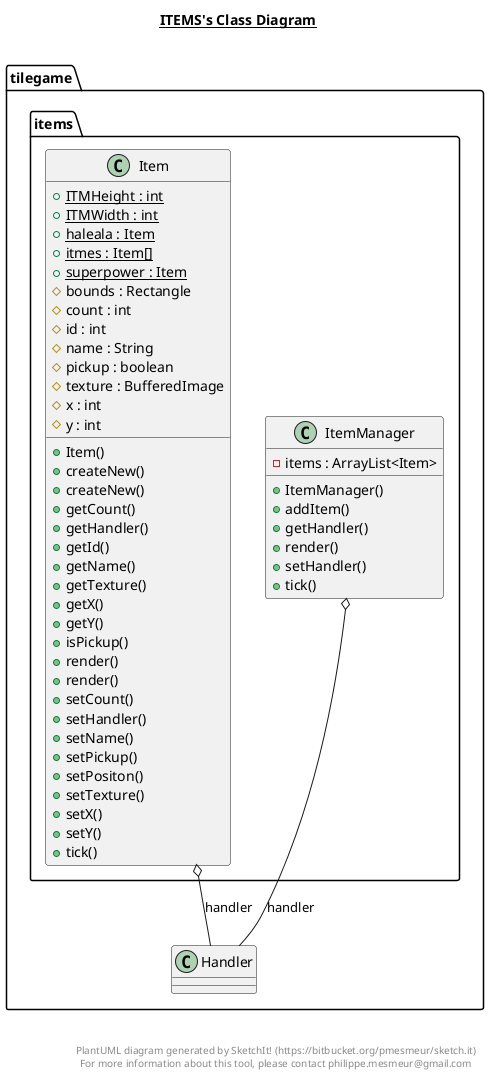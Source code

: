 @startuml

title __ITEMS's Class Diagram__\n

  namespace tilegame {
    namespace items {
      class tilegame.items.Item {
          {static} + ITMHeight : int
          {static} + ITMWidth : int
          {static} + haleala : Item
          {static} + itmes : Item[]
          {static} + superpower : Item
          # bounds : Rectangle
          # count : int
          # id : int
          # name : String
          # pickup : boolean
          # texture : BufferedImage
          # x : int
          # y : int
          + Item()
          + createNew()
          + createNew()
          + getCount()
          + getHandler()
          + getId()
          + getName()
          + getTexture()
          + getX()
          + getY()
          + isPickup()
          + render()
          + render()
          + setCount()
          + setHandler()
          + setName()
          + setPickup()
          + setPositon()
          + setTexture()
          + setX()
          + setY()
          + tick()
      }
    }
  }
  

  namespace tilegame {
    namespace items {
      class tilegame.items.ItemManager {
          - items : ArrayList<Item>
          + ItemManager()
          + addItem()
          + getHandler()
          + render()
          + setHandler()
          + tick()
      }
    }
  }
  

  tilegame.items.Item o-- tilegame.Handler : handler
  tilegame.items.ItemManager o-- tilegame.Handler : handler


right footer


PlantUML diagram generated by SketchIt! (https://bitbucket.org/pmesmeur/sketch.it)
For more information about this tool, please contact philippe.mesmeur@gmail.com
endfooter

@enduml
